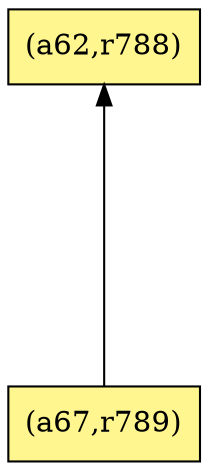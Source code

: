 digraph G {
rankdir=BT;ranksep="2.0";
"(a62,r788)" [shape=record,fillcolor=khaki1,style=filled,label="{(a62,r788)}"];
"(a67,r789)" [shape=record,fillcolor=khaki1,style=filled,label="{(a67,r789)}"];
"(a67,r789)" -> "(a62,r788)"
}